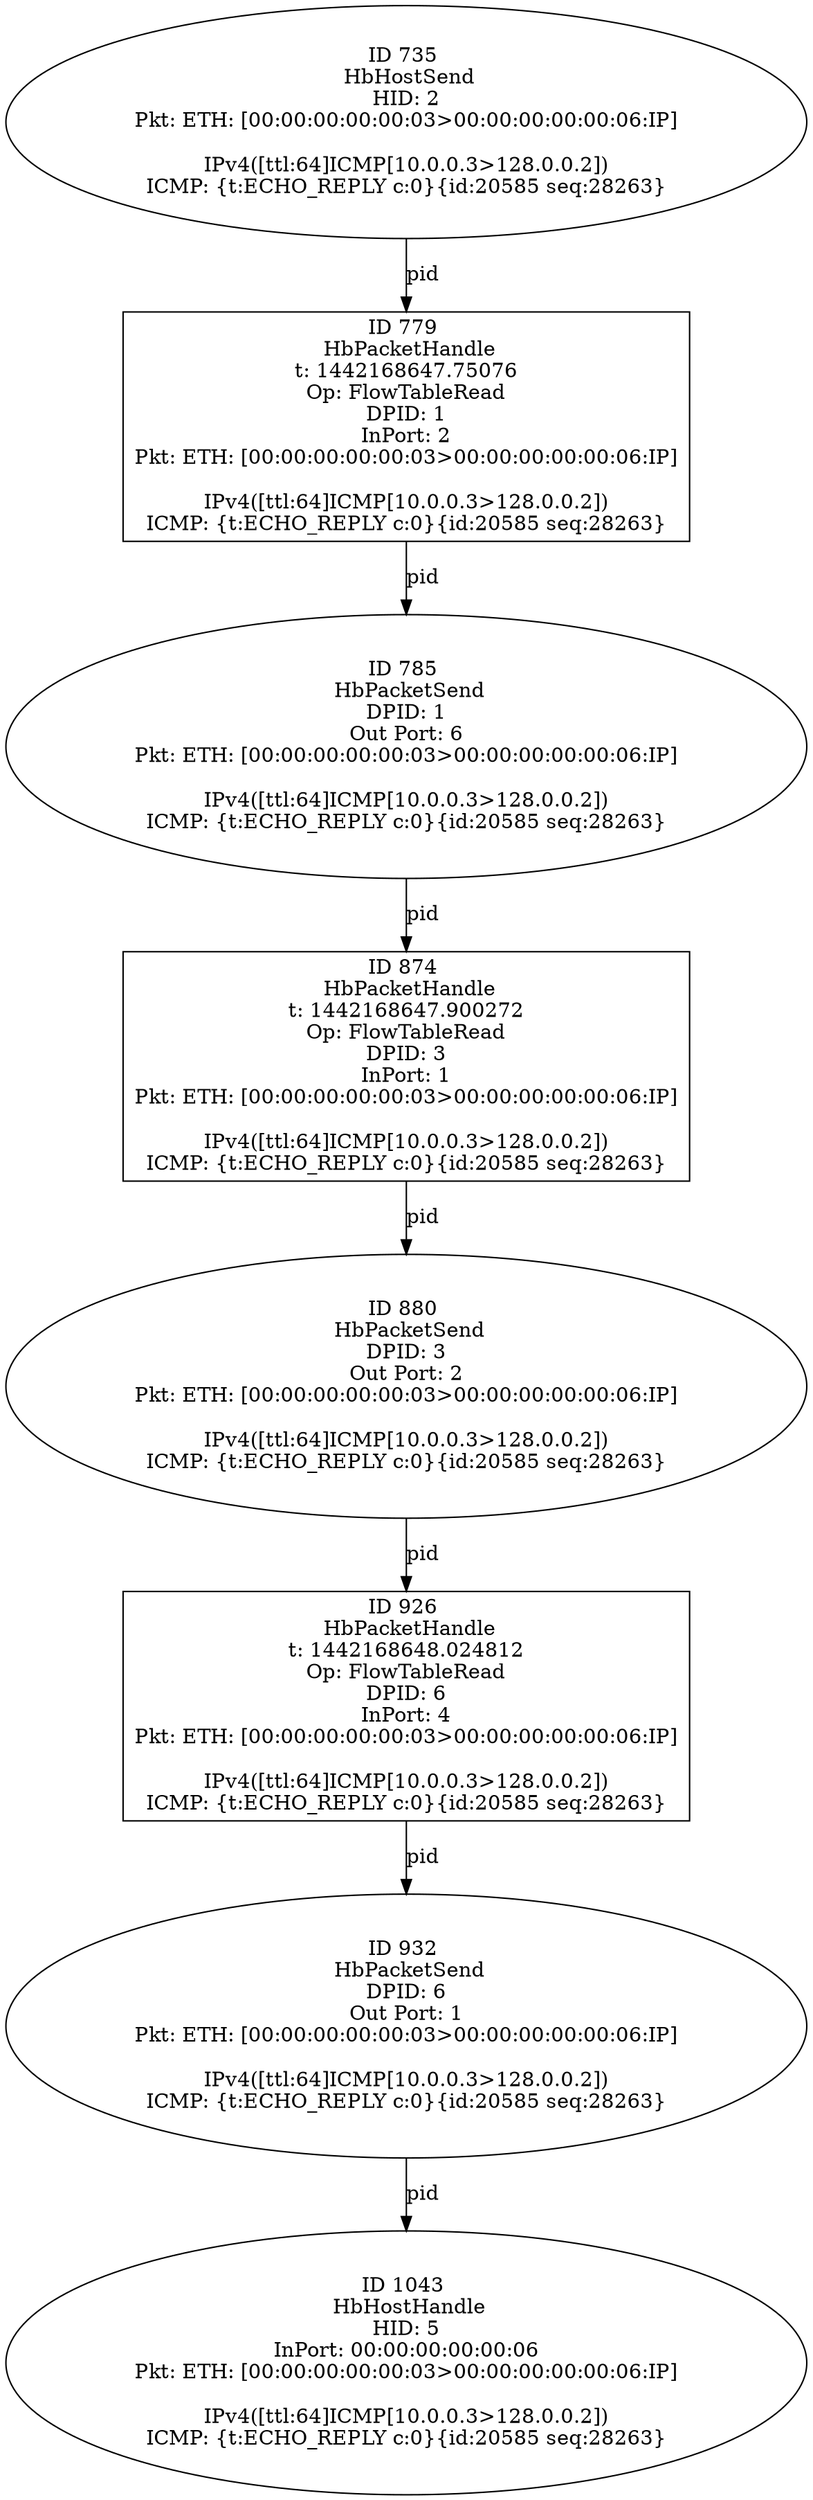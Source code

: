 strict digraph G {
932 [shape=oval, event=<hb_events.HbPacketSend object at 0x105890a50>, label="ID 932 
 HbPacketSend
DPID: 6
Out Port: 1
Pkt: ETH: [00:00:00:00:00:03>00:00:00:00:00:06:IP]

IPv4([ttl:64]ICMP[10.0.0.3>128.0.0.2])
ICMP: {t:ECHO_REPLY c:0}{id:20585 seq:28263}"];
874 [shape=box, event=<hb_events.HbPacketHandle object at 0x105867490>, label="ID 874 
 HbPacketHandle
t: 1442168647.900272
Op: FlowTableRead
DPID: 3
InPort: 1
Pkt: ETH: [00:00:00:00:00:03>00:00:00:00:00:06:IP]

IPv4([ttl:64]ICMP[10.0.0.3>128.0.0.2])
ICMP: {t:ECHO_REPLY c:0}{id:20585 seq:28263}"];
779 [shape=box, event=<hb_events.HbPacketHandle object at 0x10580c250>, label="ID 779 
 HbPacketHandle
t: 1442168647.75076
Op: FlowTableRead
DPID: 1
InPort: 2
Pkt: ETH: [00:00:00:00:00:03>00:00:00:00:00:06:IP]

IPv4([ttl:64]ICMP[10.0.0.3>128.0.0.2])
ICMP: {t:ECHO_REPLY c:0}{id:20585 seq:28263}"];
880 [shape=oval, event=<hb_events.HbPacketSend object at 0x1058743d0>, label="ID 880 
 HbPacketSend
DPID: 3
Out Port: 2
Pkt: ETH: [00:00:00:00:00:03>00:00:00:00:00:06:IP]

IPv4([ttl:64]ICMP[10.0.0.3>128.0.0.2])
ICMP: {t:ECHO_REPLY c:0}{id:20585 seq:28263}"];
785 [shape=oval, event=<hb_events.HbPacketSend object at 0x10580c690>, label="ID 785 
 HbPacketSend
DPID: 1
Out Port: 6
Pkt: ETH: [00:00:00:00:00:03>00:00:00:00:00:06:IP]

IPv4([ttl:64]ICMP[10.0.0.3>128.0.0.2])
ICMP: {t:ECHO_REPLY c:0}{id:20585 seq:28263}"];
1043 [shape=oval, event=<hb_events.HbHostHandle object at 0x1059bf190>, label="ID 1043 
 HbHostHandle
HID: 5
InPort: 00:00:00:00:00:06
Pkt: ETH: [00:00:00:00:00:03>00:00:00:00:00:06:IP]

IPv4([ttl:64]ICMP[10.0.0.3>128.0.0.2])
ICMP: {t:ECHO_REPLY c:0}{id:20585 seq:28263}"];
926 [shape=box, event=<hb_events.HbPacketHandle object at 0x105890610>, label="ID 926 
 HbPacketHandle
t: 1442168648.024812
Op: FlowTableRead
DPID: 6
InPort: 4
Pkt: ETH: [00:00:00:00:00:03>00:00:00:00:00:06:IP]

IPv4([ttl:64]ICMP[10.0.0.3>128.0.0.2])
ICMP: {t:ECHO_REPLY c:0}{id:20585 seq:28263}"];
735 [shape=oval, event=<hb_events.HbHostSend object at 0x1057ec6d0>, label="ID 735 
 HbHostSend
HID: 2
Pkt: ETH: [00:00:00:00:00:03>00:00:00:00:00:06:IP]

IPv4([ttl:64]ICMP[10.0.0.3>128.0.0.2])
ICMP: {t:ECHO_REPLY c:0}{id:20585 seq:28263}"];
932 -> 1043  [rel=pid, label=pid];
874 -> 880  [rel=pid, label=pid];
779 -> 785  [rel=pid, label=pid];
880 -> 926  [rel=pid, label=pid];
785 -> 874  [rel=pid, label=pid];
926 -> 932  [rel=pid, label=pid];
735 -> 779  [rel=pid, label=pid];
}
